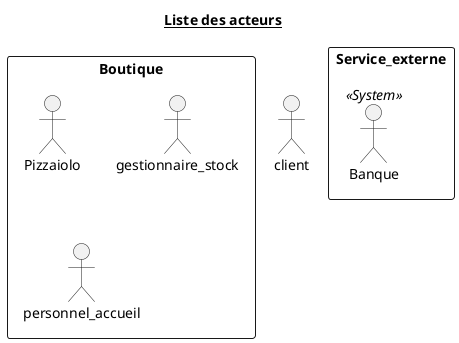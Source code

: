@startuml 0_ListActors
title <u>Liste des acteurs</u>

actor client as CUSTOMER

rectangle Boutique {
    actor Pizzaiolo as PIZLO
    actor gestionnaire_stock as GEST
    actor personnel_accueil as ACCUEIL
}

rectangle Service_externe {
    actor Banque <<System>> as BANK
}

@enduml
